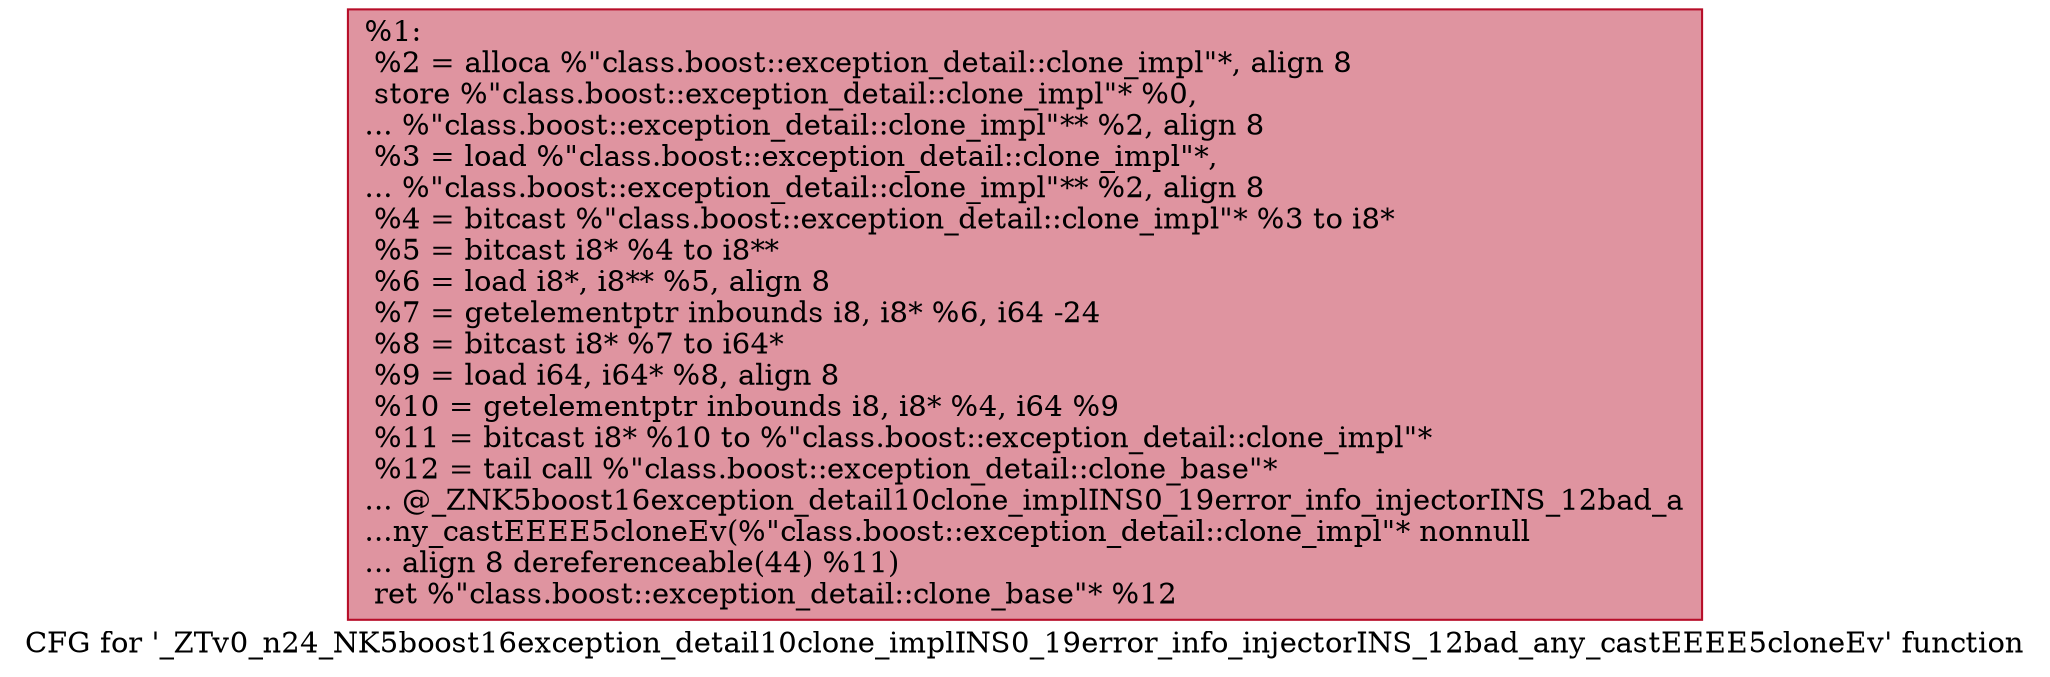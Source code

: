 digraph "CFG for '_ZTv0_n24_NK5boost16exception_detail10clone_implINS0_19error_info_injectorINS_12bad_any_castEEEE5cloneEv' function" {
	label="CFG for '_ZTv0_n24_NK5boost16exception_detail10clone_implINS0_19error_info_injectorINS_12bad_any_castEEEE5cloneEv' function";

	Node0x55aa9bb94990 [shape=record,color="#b70d28ff", style=filled, fillcolor="#b70d2870",label="{%1:\l  %2 = alloca %\"class.boost::exception_detail::clone_impl\"*, align 8\l  store %\"class.boost::exception_detail::clone_impl\"* %0,\l... %\"class.boost::exception_detail::clone_impl\"** %2, align 8\l  %3 = load %\"class.boost::exception_detail::clone_impl\"*,\l... %\"class.boost::exception_detail::clone_impl\"** %2, align 8\l  %4 = bitcast %\"class.boost::exception_detail::clone_impl\"* %3 to i8*\l  %5 = bitcast i8* %4 to i8**\l  %6 = load i8*, i8** %5, align 8\l  %7 = getelementptr inbounds i8, i8* %6, i64 -24\l  %8 = bitcast i8* %7 to i64*\l  %9 = load i64, i64* %8, align 8\l  %10 = getelementptr inbounds i8, i8* %4, i64 %9\l  %11 = bitcast i8* %10 to %\"class.boost::exception_detail::clone_impl\"*\l  %12 = tail call %\"class.boost::exception_detail::clone_base\"*\l... @_ZNK5boost16exception_detail10clone_implINS0_19error_info_injectorINS_12bad_a\l...ny_castEEEE5cloneEv(%\"class.boost::exception_detail::clone_impl\"* nonnull\l... align 8 dereferenceable(44) %11)\l  ret %\"class.boost::exception_detail::clone_base\"* %12\l}"];
}
